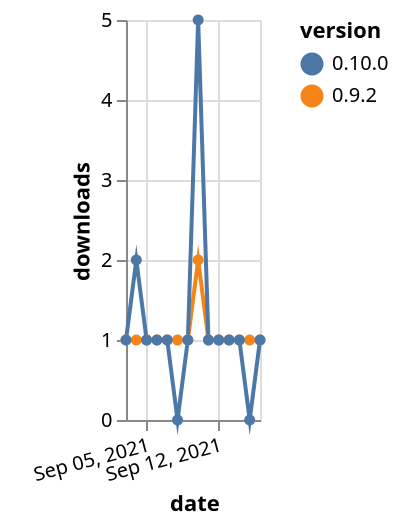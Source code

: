 {"$schema": "https://vega.github.io/schema/vega-lite/v5.json", "description": "A simple bar chart with embedded data.", "data": {"values": [{"date": "2021-09-03", "total": 157, "delta": 1, "version": "0.9.2"}, {"date": "2021-09-04", "total": 158, "delta": 1, "version": "0.9.2"}, {"date": "2021-09-05", "total": 159, "delta": 1, "version": "0.9.2"}, {"date": "2021-09-06", "total": 160, "delta": 1, "version": "0.9.2"}, {"date": "2021-09-07", "total": 161, "delta": 1, "version": "0.9.2"}, {"date": "2021-09-08", "total": 162, "delta": 1, "version": "0.9.2"}, {"date": "2021-09-09", "total": 163, "delta": 1, "version": "0.9.2"}, {"date": "2021-09-10", "total": 165, "delta": 2, "version": "0.9.2"}, {"date": "2021-09-11", "total": 166, "delta": 1, "version": "0.9.2"}, {"date": "2021-09-12", "total": 167, "delta": 1, "version": "0.9.2"}, {"date": "2021-09-13", "total": 168, "delta": 1, "version": "0.9.2"}, {"date": "2021-09-14", "total": 169, "delta": 1, "version": "0.9.2"}, {"date": "2021-09-15", "total": 170, "delta": 1, "version": "0.9.2"}, {"date": "2021-09-16", "total": 171, "delta": 1, "version": "0.9.2"}, {"date": "2021-09-03", "total": 190, "delta": 1, "version": "0.10.0"}, {"date": "2021-09-04", "total": 192, "delta": 2, "version": "0.10.0"}, {"date": "2021-09-05", "total": 193, "delta": 1, "version": "0.10.0"}, {"date": "2021-09-06", "total": 194, "delta": 1, "version": "0.10.0"}, {"date": "2021-09-07", "total": 195, "delta": 1, "version": "0.10.0"}, {"date": "2021-09-08", "total": 195, "delta": 0, "version": "0.10.0"}, {"date": "2021-09-09", "total": 196, "delta": 1, "version": "0.10.0"}, {"date": "2021-09-10", "total": 201, "delta": 5, "version": "0.10.0"}, {"date": "2021-09-11", "total": 202, "delta": 1, "version": "0.10.0"}, {"date": "2021-09-12", "total": 203, "delta": 1, "version": "0.10.0"}, {"date": "2021-09-13", "total": 204, "delta": 1, "version": "0.10.0"}, {"date": "2021-09-14", "total": 205, "delta": 1, "version": "0.10.0"}, {"date": "2021-09-15", "total": 205, "delta": 0, "version": "0.10.0"}, {"date": "2021-09-16", "total": 206, "delta": 1, "version": "0.10.0"}]}, "width": "container", "mark": {"type": "line", "point": {"filled": true}}, "encoding": {"x": {"field": "date", "type": "temporal", "timeUnit": "yearmonthdate", "title": "date", "axis": {"labelAngle": -15}}, "y": {"field": "delta", "type": "quantitative", "title": "downloads"}, "color": {"field": "version", "type": "nominal"}, "tooltip": {"field": "delta"}}}